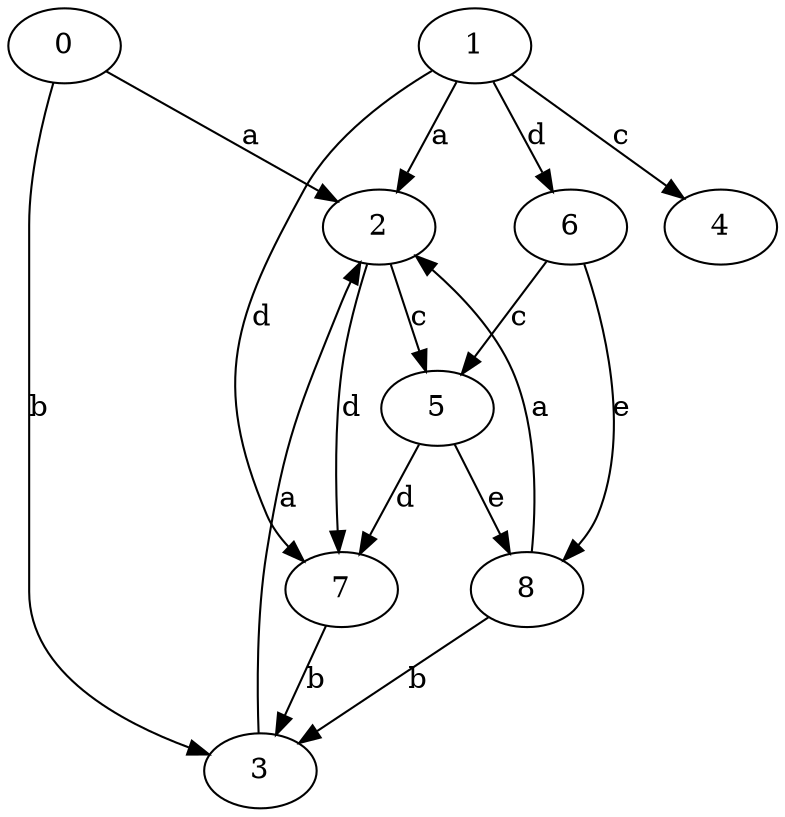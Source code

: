 strict digraph  {
1;
2;
0;
3;
4;
5;
6;
7;
8;
1 -> 2  [label=a];
1 -> 4  [label=c];
1 -> 6  [label=d];
1 -> 7  [label=d];
2 -> 5  [label=c];
2 -> 7  [label=d];
0 -> 2  [label=a];
0 -> 3  [label=b];
3 -> 2  [label=a];
5 -> 7  [label=d];
5 -> 8  [label=e];
6 -> 5  [label=c];
6 -> 8  [label=e];
7 -> 3  [label=b];
8 -> 2  [label=a];
8 -> 3  [label=b];
}
